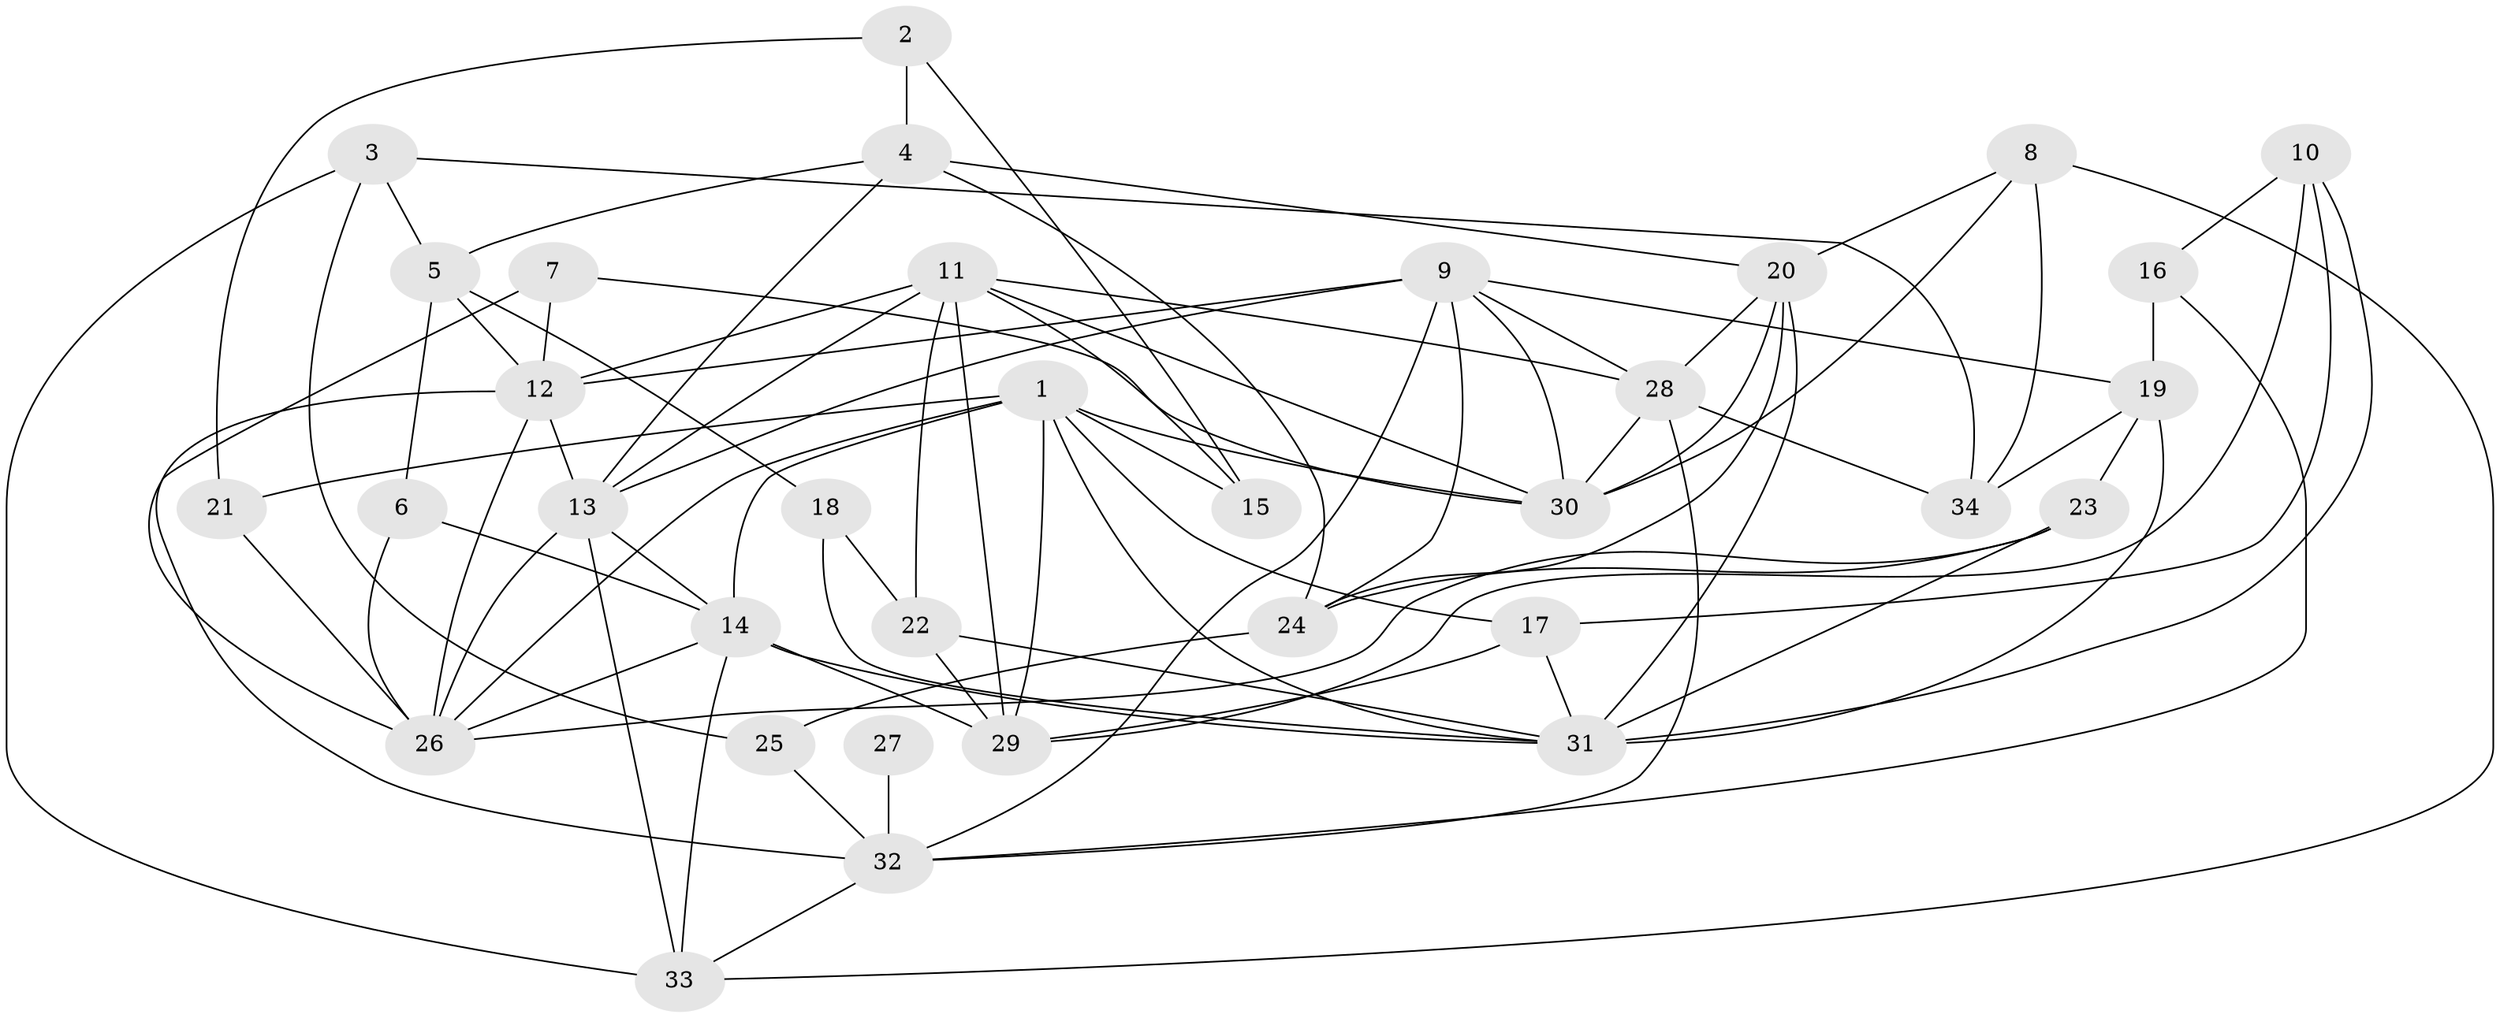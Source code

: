 // original degree distribution, {2: 0.11940298507462686, 3: 0.2835820895522388, 5: 0.26865671641791045, 6: 0.07462686567164178, 4: 0.22388059701492538, 7: 0.014925373134328358, 8: 0.014925373134328358}
// Generated by graph-tools (version 1.1) at 2025/02/03/09/25 03:02:08]
// undirected, 34 vertices, 85 edges
graph export_dot {
graph [start="1"]
  node [color=gray90,style=filled];
  1;
  2;
  3;
  4;
  5;
  6;
  7;
  8;
  9;
  10;
  11;
  12;
  13;
  14;
  15;
  16;
  17;
  18;
  19;
  20;
  21;
  22;
  23;
  24;
  25;
  26;
  27;
  28;
  29;
  30;
  31;
  32;
  33;
  34;
  1 -- 14 [weight=1.0];
  1 -- 15 [weight=1.0];
  1 -- 17 [weight=1.0];
  1 -- 21 [weight=1.0];
  1 -- 26 [weight=1.0];
  1 -- 29 [weight=1.0];
  1 -- 30 [weight=2.0];
  1 -- 31 [weight=1.0];
  2 -- 4 [weight=1.0];
  2 -- 15 [weight=1.0];
  2 -- 21 [weight=1.0];
  3 -- 5 [weight=1.0];
  3 -- 25 [weight=2.0];
  3 -- 33 [weight=1.0];
  3 -- 34 [weight=2.0];
  4 -- 5 [weight=1.0];
  4 -- 13 [weight=1.0];
  4 -- 20 [weight=1.0];
  4 -- 24 [weight=1.0];
  5 -- 6 [weight=1.0];
  5 -- 12 [weight=1.0];
  5 -- 18 [weight=1.0];
  6 -- 14 [weight=1.0];
  6 -- 26 [weight=1.0];
  7 -- 12 [weight=1.0];
  7 -- 26 [weight=1.0];
  7 -- 30 [weight=2.0];
  8 -- 20 [weight=1.0];
  8 -- 30 [weight=1.0];
  8 -- 33 [weight=1.0];
  8 -- 34 [weight=1.0];
  9 -- 12 [weight=1.0];
  9 -- 13 [weight=1.0];
  9 -- 19 [weight=1.0];
  9 -- 24 [weight=1.0];
  9 -- 28 [weight=1.0];
  9 -- 30 [weight=1.0];
  9 -- 32 [weight=1.0];
  10 -- 16 [weight=1.0];
  10 -- 17 [weight=1.0];
  10 -- 29 [weight=1.0];
  10 -- 31 [weight=1.0];
  11 -- 12 [weight=1.0];
  11 -- 13 [weight=1.0];
  11 -- 15 [weight=1.0];
  11 -- 22 [weight=1.0];
  11 -- 28 [weight=1.0];
  11 -- 29 [weight=1.0];
  11 -- 30 [weight=1.0];
  12 -- 13 [weight=1.0];
  12 -- 26 [weight=1.0];
  12 -- 32 [weight=2.0];
  13 -- 14 [weight=1.0];
  13 -- 26 [weight=1.0];
  13 -- 33 [weight=1.0];
  14 -- 26 [weight=2.0];
  14 -- 29 [weight=2.0];
  14 -- 31 [weight=1.0];
  14 -- 33 [weight=1.0];
  16 -- 19 [weight=1.0];
  16 -- 32 [weight=1.0];
  17 -- 29 [weight=1.0];
  17 -- 31 [weight=1.0];
  18 -- 22 [weight=1.0];
  18 -- 31 [weight=1.0];
  19 -- 23 [weight=1.0];
  19 -- 31 [weight=1.0];
  19 -- 34 [weight=1.0];
  20 -- 24 [weight=1.0];
  20 -- 28 [weight=1.0];
  20 -- 30 [weight=1.0];
  20 -- 31 [weight=1.0];
  21 -- 26 [weight=1.0];
  22 -- 29 [weight=2.0];
  22 -- 31 [weight=1.0];
  23 -- 24 [weight=1.0];
  23 -- 26 [weight=1.0];
  23 -- 31 [weight=2.0];
  24 -- 25 [weight=1.0];
  25 -- 32 [weight=2.0];
  27 -- 32 [weight=3.0];
  28 -- 30 [weight=2.0];
  28 -- 32 [weight=2.0];
  28 -- 34 [weight=1.0];
  32 -- 33 [weight=1.0];
}
